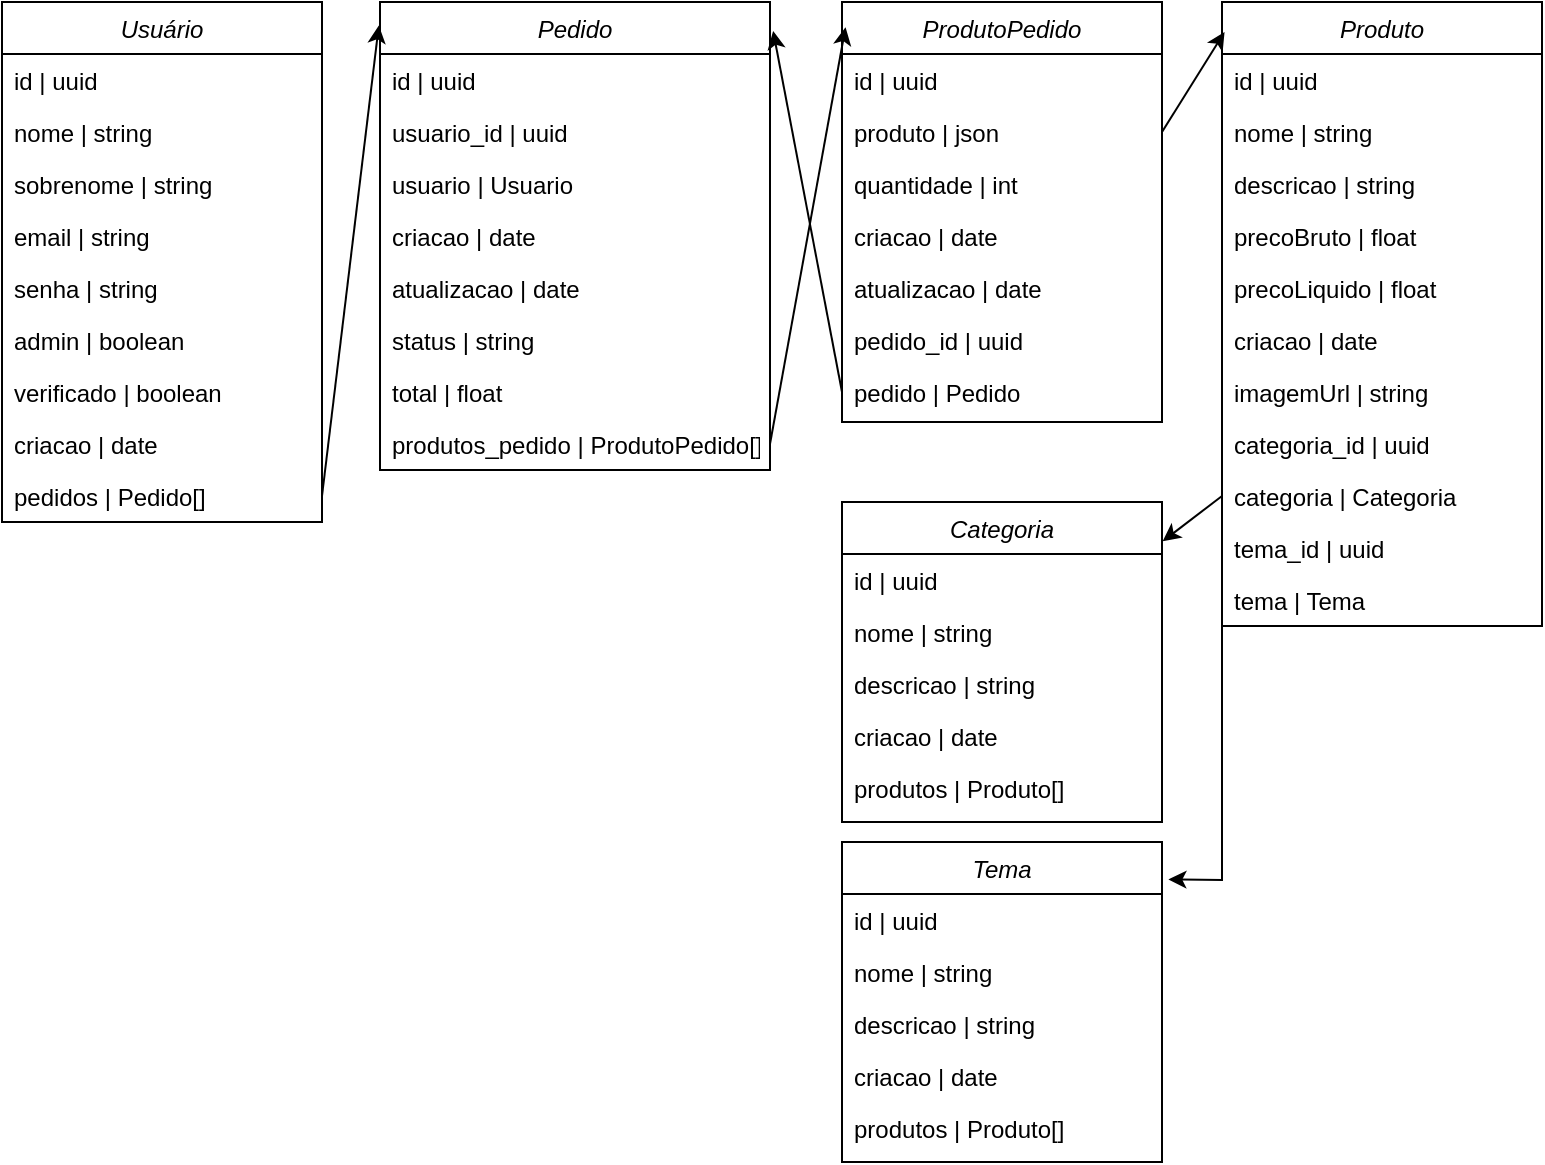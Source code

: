 <mxfile version="20.8.5" type="device"><diagram id="C5RBs43oDa-KdzZeNtuy" name="Page-1"><mxGraphModel dx="794" dy="452" grid="1" gridSize="10" guides="1" tooltips="1" connect="1" arrows="1" fold="1" page="1" pageScale="1" pageWidth="827" pageHeight="1169" math="0" shadow="0"><root><mxCell id="WIyWlLk6GJQsqaUBKTNV-0"/><mxCell id="WIyWlLk6GJQsqaUBKTNV-1" parent="WIyWlLk6GJQsqaUBKTNV-0"/><mxCell id="zkfFHV4jXpPFQw0GAbJ--0" value="Usuário" style="swimlane;fontStyle=2;align=center;verticalAlign=top;childLayout=stackLayout;horizontal=1;startSize=26;horizontalStack=0;resizeParent=1;resizeLast=0;collapsible=1;marginBottom=0;rounded=0;shadow=0;strokeWidth=1;" parent="WIyWlLk6GJQsqaUBKTNV-1" vertex="1"><mxGeometry x="30" y="260" width="160" height="260" as="geometry"><mxRectangle x="230" y="140" width="160" height="26" as="alternateBounds"/></mxGeometry></mxCell><mxCell id="zkfFHV4jXpPFQw0GAbJ--1" value="id | uuid" style="text;align=left;verticalAlign=top;spacingLeft=4;spacingRight=4;overflow=hidden;rotatable=0;points=[[0,0.5],[1,0.5]];portConstraint=eastwest;" parent="zkfFHV4jXpPFQw0GAbJ--0" vertex="1"><mxGeometry y="26" width="160" height="26" as="geometry"/></mxCell><mxCell id="zkfFHV4jXpPFQw0GAbJ--2" value="nome | string" style="text;align=left;verticalAlign=top;spacingLeft=4;spacingRight=4;overflow=hidden;rotatable=0;points=[[0,0.5],[1,0.5]];portConstraint=eastwest;rounded=0;shadow=0;html=0;" parent="zkfFHV4jXpPFQw0GAbJ--0" vertex="1"><mxGeometry y="52" width="160" height="26" as="geometry"/></mxCell><mxCell id="zkfFHV4jXpPFQw0GAbJ--3" value="sobrenome | string" style="text;align=left;verticalAlign=top;spacingLeft=4;spacingRight=4;overflow=hidden;rotatable=0;points=[[0,0.5],[1,0.5]];portConstraint=eastwest;rounded=0;shadow=0;html=0;" parent="zkfFHV4jXpPFQw0GAbJ--0" vertex="1"><mxGeometry y="78" width="160" height="26" as="geometry"/></mxCell><mxCell id="w9Sw9hoKfJTbzATSAJOB-0" value="email | string" style="text;align=left;verticalAlign=top;spacingLeft=4;spacingRight=4;overflow=hidden;rotatable=0;points=[[0,0.5],[1,0.5]];portConstraint=eastwest;rounded=0;shadow=0;html=0;" parent="zkfFHV4jXpPFQw0GAbJ--0" vertex="1"><mxGeometry y="104" width="160" height="26" as="geometry"/></mxCell><mxCell id="w9Sw9hoKfJTbzATSAJOB-25" value="senha | string" style="text;align=left;verticalAlign=top;spacingLeft=4;spacingRight=4;overflow=hidden;rotatable=0;points=[[0,0.5],[1,0.5]];portConstraint=eastwest;rounded=0;shadow=0;html=0;" parent="zkfFHV4jXpPFQw0GAbJ--0" vertex="1"><mxGeometry y="130" width="160" height="26" as="geometry"/></mxCell><mxCell id="w9Sw9hoKfJTbzATSAJOB-1" value="admin | boolean" style="text;align=left;verticalAlign=top;spacingLeft=4;spacingRight=4;overflow=hidden;rotatable=0;points=[[0,0.5],[1,0.5]];portConstraint=eastwest;rounded=0;shadow=0;html=0;" parent="zkfFHV4jXpPFQw0GAbJ--0" vertex="1"><mxGeometry y="156" width="160" height="26" as="geometry"/></mxCell><mxCell id="w9Sw9hoKfJTbzATSAJOB-26" value="verificado | boolean" style="text;align=left;verticalAlign=top;spacingLeft=4;spacingRight=4;overflow=hidden;rotatable=0;points=[[0,0.5],[1,0.5]];portConstraint=eastwest;rounded=0;shadow=0;html=0;" parent="zkfFHV4jXpPFQw0GAbJ--0" vertex="1"><mxGeometry y="182" width="160" height="26" as="geometry"/></mxCell><mxCell id="w9Sw9hoKfJTbzATSAJOB-6" value="criacao | date" style="text;align=left;verticalAlign=top;spacingLeft=4;spacingRight=4;overflow=hidden;rotatable=0;points=[[0,0.5],[1,0.5]];portConstraint=eastwest;rounded=0;shadow=0;html=0;" parent="zkfFHV4jXpPFQw0GAbJ--0" vertex="1"><mxGeometry y="208" width="160" height="26" as="geometry"/></mxCell><mxCell id="w9Sw9hoKfJTbzATSAJOB-27" value="pedidos | Pedido[]" style="text;align=left;verticalAlign=top;spacingLeft=4;spacingRight=4;overflow=hidden;rotatable=0;points=[[0,0.5],[1,0.5]];portConstraint=eastwest;rounded=0;shadow=0;html=0;" parent="zkfFHV4jXpPFQw0GAbJ--0" vertex="1"><mxGeometry y="234" width="160" height="26" as="geometry"/></mxCell><mxCell id="w9Sw9hoKfJTbzATSAJOB-8" value="Pedido" style="swimlane;fontStyle=2;align=center;verticalAlign=top;childLayout=stackLayout;horizontal=1;startSize=26;horizontalStack=0;resizeParent=1;resizeLast=0;collapsible=1;marginBottom=0;rounded=0;shadow=0;strokeWidth=1;" parent="WIyWlLk6GJQsqaUBKTNV-1" vertex="1"><mxGeometry x="219" y="260" width="195" height="234" as="geometry"><mxRectangle x="230" y="140" width="160" height="26" as="alternateBounds"/></mxGeometry></mxCell><mxCell id="w9Sw9hoKfJTbzATSAJOB-9" value="id | uuid" style="text;align=left;verticalAlign=top;spacingLeft=4;spacingRight=4;overflow=hidden;rotatable=0;points=[[0,0.5],[1,0.5]];portConstraint=eastwest;" parent="w9Sw9hoKfJTbzATSAJOB-8" vertex="1"><mxGeometry y="26" width="195" height="26" as="geometry"/></mxCell><mxCell id="w9Sw9hoKfJTbzATSAJOB-10" value="usuario_id | uuid" style="text;align=left;verticalAlign=top;spacingLeft=4;spacingRight=4;overflow=hidden;rotatable=0;points=[[0,0.5],[1,0.5]];portConstraint=eastwest;rounded=0;shadow=0;html=0;" parent="w9Sw9hoKfJTbzATSAJOB-8" vertex="1"><mxGeometry y="52" width="195" height="26" as="geometry"/></mxCell><mxCell id="w9Sw9hoKfJTbzATSAJOB-40" value="usuario | Usuario" style="text;align=left;verticalAlign=top;spacingLeft=4;spacingRight=4;overflow=hidden;rotatable=0;points=[[0,0.5],[1,0.5]];portConstraint=eastwest;rounded=0;shadow=0;html=0;" parent="w9Sw9hoKfJTbzATSAJOB-8" vertex="1"><mxGeometry y="78" width="195" height="26" as="geometry"/></mxCell><mxCell id="w9Sw9hoKfJTbzATSAJOB-14" value="criacao | date" style="text;align=left;verticalAlign=top;spacingLeft=4;spacingRight=4;overflow=hidden;rotatable=0;points=[[0,0.5],[1,0.5]];portConstraint=eastwest;rounded=0;shadow=0;html=0;" parent="w9Sw9hoKfJTbzATSAJOB-8" vertex="1"><mxGeometry y="104" width="195" height="26" as="geometry"/></mxCell><mxCell id="w9Sw9hoKfJTbzATSAJOB-15" value="atualizacao | date" style="text;align=left;verticalAlign=top;spacingLeft=4;spacingRight=4;overflow=hidden;rotatable=0;points=[[0,0.5],[1,0.5]];portConstraint=eastwest;rounded=0;shadow=0;html=0;" parent="w9Sw9hoKfJTbzATSAJOB-8" vertex="1"><mxGeometry y="130" width="195" height="26" as="geometry"/></mxCell><mxCell id="w9Sw9hoKfJTbzATSAJOB-16" value="status | string" style="text;align=left;verticalAlign=top;spacingLeft=4;spacingRight=4;overflow=hidden;rotatable=0;points=[[0,0.5],[1,0.5]];portConstraint=eastwest;rounded=0;shadow=0;html=0;" parent="w9Sw9hoKfJTbzATSAJOB-8" vertex="1"><mxGeometry y="156" width="195" height="26" as="geometry"/></mxCell><mxCell id="w9Sw9hoKfJTbzATSAJOB-51" value="total | float" style="text;align=left;verticalAlign=top;spacingLeft=4;spacingRight=4;overflow=hidden;rotatable=0;points=[[0,0.5],[1,0.5]];portConstraint=eastwest;rounded=0;shadow=0;html=0;" parent="w9Sw9hoKfJTbzATSAJOB-8" vertex="1"><mxGeometry y="182" width="195" height="26" as="geometry"/></mxCell><mxCell id="w9Sw9hoKfJTbzATSAJOB-52" value="produtos_pedido | ProdutoPedido[]" style="text;align=left;verticalAlign=top;spacingLeft=4;spacingRight=4;overflow=hidden;rotatable=0;points=[[0,0.5],[1,0.5]];portConstraint=eastwest;rounded=0;shadow=0;html=0;" parent="w9Sw9hoKfJTbzATSAJOB-8" vertex="1"><mxGeometry y="208" width="195" height="26" as="geometry"/></mxCell><mxCell id="w9Sw9hoKfJTbzATSAJOB-17" value="Produto" style="swimlane;fontStyle=2;align=center;verticalAlign=top;childLayout=stackLayout;horizontal=1;startSize=26;horizontalStack=0;resizeParent=1;resizeLast=0;collapsible=1;marginBottom=0;rounded=0;shadow=0;strokeWidth=1;" parent="WIyWlLk6GJQsqaUBKTNV-1" vertex="1"><mxGeometry x="640" y="260" width="160" height="312" as="geometry"><mxRectangle x="230" y="140" width="160" height="26" as="alternateBounds"/></mxGeometry></mxCell><mxCell id="w9Sw9hoKfJTbzATSAJOB-18" value="id | uuid" style="text;align=left;verticalAlign=top;spacingLeft=4;spacingRight=4;overflow=hidden;rotatable=0;points=[[0,0.5],[1,0.5]];portConstraint=eastwest;" parent="w9Sw9hoKfJTbzATSAJOB-17" vertex="1"><mxGeometry y="26" width="160" height="26" as="geometry"/></mxCell><mxCell id="w9Sw9hoKfJTbzATSAJOB-19" value="nome | string" style="text;align=left;verticalAlign=top;spacingLeft=4;spacingRight=4;overflow=hidden;rotatable=0;points=[[0,0.5],[1,0.5]];portConstraint=eastwest;rounded=0;shadow=0;html=0;" parent="w9Sw9hoKfJTbzATSAJOB-17" vertex="1"><mxGeometry y="52" width="160" height="26" as="geometry"/></mxCell><mxCell id="w9Sw9hoKfJTbzATSAJOB-29" value="descricao | string" style="text;align=left;verticalAlign=top;spacingLeft=4;spacingRight=4;overflow=hidden;rotatable=0;points=[[0,0.5],[1,0.5]];portConstraint=eastwest;rounded=0;shadow=0;html=0;" parent="w9Sw9hoKfJTbzATSAJOB-17" vertex="1"><mxGeometry y="78" width="160" height="26" as="geometry"/></mxCell><mxCell id="w9Sw9hoKfJTbzATSAJOB-20" value="precoBruto | float" style="text;align=left;verticalAlign=top;spacingLeft=4;spacingRight=4;overflow=hidden;rotatable=0;points=[[0,0.5],[1,0.5]];portConstraint=eastwest;rounded=0;shadow=0;html=0;" parent="w9Sw9hoKfJTbzATSAJOB-17" vertex="1"><mxGeometry y="104" width="160" height="26" as="geometry"/></mxCell><mxCell id="w9Sw9hoKfJTbzATSAJOB-28" value="precoLiquido | float" style="text;align=left;verticalAlign=top;spacingLeft=4;spacingRight=4;overflow=hidden;rotatable=0;points=[[0,0.5],[1,0.5]];portConstraint=eastwest;rounded=0;shadow=0;html=0;" parent="w9Sw9hoKfJTbzATSAJOB-17" vertex="1"><mxGeometry y="130" width="160" height="26" as="geometry"/></mxCell><mxCell id="w9Sw9hoKfJTbzATSAJOB-23" value="criacao | date" style="text;align=left;verticalAlign=top;spacingLeft=4;spacingRight=4;overflow=hidden;rotatable=0;points=[[0,0.5],[1,0.5]];portConstraint=eastwest;rounded=0;shadow=0;html=0;" parent="w9Sw9hoKfJTbzATSAJOB-17" vertex="1"><mxGeometry y="156" width="160" height="26" as="geometry"/></mxCell><mxCell id="w9Sw9hoKfJTbzATSAJOB-31" value="imagemUrl | string" style="text;align=left;verticalAlign=top;spacingLeft=4;spacingRight=4;overflow=hidden;rotatable=0;points=[[0,0.5],[1,0.5]];portConstraint=eastwest;rounded=0;shadow=0;html=0;" parent="w9Sw9hoKfJTbzATSAJOB-17" vertex="1"><mxGeometry y="182" width="160" height="26" as="geometry"/></mxCell><mxCell id="w9Sw9hoKfJTbzATSAJOB-41" value="categoria_id | uuid" style="text;align=left;verticalAlign=top;spacingLeft=4;spacingRight=4;overflow=hidden;rotatable=0;points=[[0,0.5],[1,0.5]];portConstraint=eastwest;rounded=0;shadow=0;html=0;" parent="w9Sw9hoKfJTbzATSAJOB-17" vertex="1"><mxGeometry y="208" width="160" height="26" as="geometry"/></mxCell><mxCell id="w9Sw9hoKfJTbzATSAJOB-32" value="categoria | Categoria" style="text;align=left;verticalAlign=top;spacingLeft=4;spacingRight=4;overflow=hidden;rotatable=0;points=[[0,0.5],[1,0.5]];portConstraint=eastwest;rounded=0;shadow=0;html=0;" parent="w9Sw9hoKfJTbzATSAJOB-17" vertex="1"><mxGeometry y="234" width="160" height="26" as="geometry"/></mxCell><mxCell id="w9Sw9hoKfJTbzATSAJOB-50" value="tema_id | uuid" style="text;align=left;verticalAlign=top;spacingLeft=4;spacingRight=4;overflow=hidden;rotatable=0;points=[[0,0.5],[1,0.5]];portConstraint=eastwest;rounded=0;shadow=0;html=0;" parent="w9Sw9hoKfJTbzATSAJOB-17" vertex="1"><mxGeometry y="260" width="160" height="26" as="geometry"/></mxCell><mxCell id="w9Sw9hoKfJTbzATSAJOB-33" value="tema | Tema" style="text;align=left;verticalAlign=top;spacingLeft=4;spacingRight=4;overflow=hidden;rotatable=0;points=[[0,0.5],[1,0.5]];portConstraint=eastwest;rounded=0;shadow=0;html=0;" parent="w9Sw9hoKfJTbzATSAJOB-17" vertex="1"><mxGeometry y="286" width="160" height="26" as="geometry"/></mxCell><mxCell id="w9Sw9hoKfJTbzATSAJOB-34" value="Categoria" style="swimlane;fontStyle=2;align=center;verticalAlign=top;childLayout=stackLayout;horizontal=1;startSize=26;horizontalStack=0;resizeParent=1;resizeLast=0;collapsible=1;marginBottom=0;rounded=0;shadow=0;strokeWidth=1;" parent="WIyWlLk6GJQsqaUBKTNV-1" vertex="1"><mxGeometry x="450" y="510" width="160" height="160" as="geometry"><mxRectangle x="230" y="140" width="160" height="26" as="alternateBounds"/></mxGeometry></mxCell><mxCell id="w9Sw9hoKfJTbzATSAJOB-35" value="id | uuid" style="text;align=left;verticalAlign=top;spacingLeft=4;spacingRight=4;overflow=hidden;rotatable=0;points=[[0,0.5],[1,0.5]];portConstraint=eastwest;" parent="w9Sw9hoKfJTbzATSAJOB-34" vertex="1"><mxGeometry y="26" width="160" height="26" as="geometry"/></mxCell><mxCell id="w9Sw9hoKfJTbzATSAJOB-36" value="nome | string" style="text;align=left;verticalAlign=top;spacingLeft=4;spacingRight=4;overflow=hidden;rotatable=0;points=[[0,0.5],[1,0.5]];portConstraint=eastwest;rounded=0;shadow=0;html=0;" parent="w9Sw9hoKfJTbzATSAJOB-34" vertex="1"><mxGeometry y="52" width="160" height="26" as="geometry"/></mxCell><mxCell id="w9Sw9hoKfJTbzATSAJOB-42" value="descricao | string" style="text;align=left;verticalAlign=top;spacingLeft=4;spacingRight=4;overflow=hidden;rotatable=0;points=[[0,0.5],[1,0.5]];portConstraint=eastwest;rounded=0;shadow=0;html=0;" parent="w9Sw9hoKfJTbzATSAJOB-34" vertex="1"><mxGeometry y="78" width="160" height="26" as="geometry"/></mxCell><mxCell id="w9Sw9hoKfJTbzATSAJOB-37" value="criacao | date" style="text;align=left;verticalAlign=top;spacingLeft=4;spacingRight=4;overflow=hidden;rotatable=0;points=[[0,0.5],[1,0.5]];portConstraint=eastwest;rounded=0;shadow=0;html=0;" parent="w9Sw9hoKfJTbzATSAJOB-34" vertex="1"><mxGeometry y="104" width="160" height="26" as="geometry"/></mxCell><mxCell id="w9Sw9hoKfJTbzATSAJOB-43" value="produtos | Produto[]" style="text;align=left;verticalAlign=top;spacingLeft=4;spacingRight=4;overflow=hidden;rotatable=0;points=[[0,0.5],[1,0.5]];portConstraint=eastwest;rounded=0;shadow=0;html=0;" parent="w9Sw9hoKfJTbzATSAJOB-34" vertex="1"><mxGeometry y="130" width="160" height="26" as="geometry"/></mxCell><mxCell id="w9Sw9hoKfJTbzATSAJOB-44" value="Tema" style="swimlane;fontStyle=2;align=center;verticalAlign=top;childLayout=stackLayout;horizontal=1;startSize=26;horizontalStack=0;resizeParent=1;resizeLast=0;collapsible=1;marginBottom=0;rounded=0;shadow=0;strokeWidth=1;" parent="WIyWlLk6GJQsqaUBKTNV-1" vertex="1"><mxGeometry x="450" y="680" width="160" height="160" as="geometry"><mxRectangle x="230" y="140" width="160" height="26" as="alternateBounds"/></mxGeometry></mxCell><mxCell id="w9Sw9hoKfJTbzATSAJOB-45" value="id | uuid" style="text;align=left;verticalAlign=top;spacingLeft=4;spacingRight=4;overflow=hidden;rotatable=0;points=[[0,0.5],[1,0.5]];portConstraint=eastwest;" parent="w9Sw9hoKfJTbzATSAJOB-44" vertex="1"><mxGeometry y="26" width="160" height="26" as="geometry"/></mxCell><mxCell id="w9Sw9hoKfJTbzATSAJOB-46" value="nome | string" style="text;align=left;verticalAlign=top;spacingLeft=4;spacingRight=4;overflow=hidden;rotatable=0;points=[[0,0.5],[1,0.5]];portConstraint=eastwest;rounded=0;shadow=0;html=0;" parent="w9Sw9hoKfJTbzATSAJOB-44" vertex="1"><mxGeometry y="52" width="160" height="26" as="geometry"/></mxCell><mxCell id="w9Sw9hoKfJTbzATSAJOB-47" value="descricao | string" style="text;align=left;verticalAlign=top;spacingLeft=4;spacingRight=4;overflow=hidden;rotatable=0;points=[[0,0.5],[1,0.5]];portConstraint=eastwest;rounded=0;shadow=0;html=0;" parent="w9Sw9hoKfJTbzATSAJOB-44" vertex="1"><mxGeometry y="78" width="160" height="26" as="geometry"/></mxCell><mxCell id="w9Sw9hoKfJTbzATSAJOB-48" value="criacao | date" style="text;align=left;verticalAlign=top;spacingLeft=4;spacingRight=4;overflow=hidden;rotatable=0;points=[[0,0.5],[1,0.5]];portConstraint=eastwest;rounded=0;shadow=0;html=0;" parent="w9Sw9hoKfJTbzATSAJOB-44" vertex="1"><mxGeometry y="104" width="160" height="26" as="geometry"/></mxCell><mxCell id="w9Sw9hoKfJTbzATSAJOB-49" value="produtos | Produto[]" style="text;align=left;verticalAlign=top;spacingLeft=4;spacingRight=4;overflow=hidden;rotatable=0;points=[[0,0.5],[1,0.5]];portConstraint=eastwest;rounded=0;shadow=0;html=0;" parent="w9Sw9hoKfJTbzATSAJOB-44" vertex="1"><mxGeometry y="130" width="160" height="26" as="geometry"/></mxCell><mxCell id="w9Sw9hoKfJTbzATSAJOB-63" value="ProdutoPedido" style="swimlane;fontStyle=2;align=center;verticalAlign=top;childLayout=stackLayout;horizontal=1;startSize=26;horizontalStack=0;resizeParent=1;resizeLast=0;collapsible=1;marginBottom=0;rounded=0;shadow=0;strokeWidth=1;" parent="WIyWlLk6GJQsqaUBKTNV-1" vertex="1"><mxGeometry x="450" y="260" width="160" height="210" as="geometry"><mxRectangle x="230" y="140" width="160" height="26" as="alternateBounds"/></mxGeometry></mxCell><mxCell id="w9Sw9hoKfJTbzATSAJOB-64" value="id | uuid" style="text;align=left;verticalAlign=top;spacingLeft=4;spacingRight=4;overflow=hidden;rotatable=0;points=[[0,0.5],[1,0.5]];portConstraint=eastwest;" parent="w9Sw9hoKfJTbzATSAJOB-63" vertex="1"><mxGeometry y="26" width="160" height="26" as="geometry"/></mxCell><mxCell id="w9Sw9hoKfJTbzATSAJOB-65" value="produto | json" style="text;align=left;verticalAlign=top;spacingLeft=4;spacingRight=4;overflow=hidden;rotatable=0;points=[[0,0.5],[1,0.5]];portConstraint=eastwest;rounded=0;shadow=0;html=0;" parent="w9Sw9hoKfJTbzATSAJOB-63" vertex="1"><mxGeometry y="52" width="160" height="26" as="geometry"/></mxCell><mxCell id="w9Sw9hoKfJTbzATSAJOB-66" value="quantidade | int" style="text;align=left;verticalAlign=top;spacingLeft=4;spacingRight=4;overflow=hidden;rotatable=0;points=[[0,0.5],[1,0.5]];portConstraint=eastwest;rounded=0;shadow=0;html=0;" parent="w9Sw9hoKfJTbzATSAJOB-63" vertex="1"><mxGeometry y="78" width="160" height="26" as="geometry"/></mxCell><mxCell id="w9Sw9hoKfJTbzATSAJOB-71" value="criacao | date" style="text;align=left;verticalAlign=top;spacingLeft=4;spacingRight=4;overflow=hidden;rotatable=0;points=[[0,0.5],[1,0.5]];portConstraint=eastwest;rounded=0;shadow=0;html=0;" parent="w9Sw9hoKfJTbzATSAJOB-63" vertex="1"><mxGeometry y="104" width="160" height="26" as="geometry"/></mxCell><mxCell id="w9Sw9hoKfJTbzATSAJOB-77" value="atualizacao | date" style="text;align=left;verticalAlign=top;spacingLeft=4;spacingRight=4;overflow=hidden;rotatable=0;points=[[0,0.5],[1,0.5]];portConstraint=eastwest;rounded=0;shadow=0;html=0;" parent="w9Sw9hoKfJTbzATSAJOB-63" vertex="1"><mxGeometry y="130" width="160" height="26" as="geometry"/></mxCell><mxCell id="w9Sw9hoKfJTbzATSAJOB-78" value="pedido_id | uuid" style="text;align=left;verticalAlign=top;spacingLeft=4;spacingRight=4;overflow=hidden;rotatable=0;points=[[0,0.5],[1,0.5]];portConstraint=eastwest;rounded=0;shadow=0;html=0;" parent="w9Sw9hoKfJTbzATSAJOB-63" vertex="1"><mxGeometry y="156" width="160" height="26" as="geometry"/></mxCell><mxCell id="w9Sw9hoKfJTbzATSAJOB-79" value="pedido | Pedido" style="text;align=left;verticalAlign=top;spacingLeft=4;spacingRight=4;overflow=hidden;rotatable=0;points=[[0,0.5],[1,0.5]];portConstraint=eastwest;rounded=0;shadow=0;html=0;" parent="w9Sw9hoKfJTbzATSAJOB-63" vertex="1"><mxGeometry y="182" width="160" height="26" as="geometry"/></mxCell><mxCell id="w9Sw9hoKfJTbzATSAJOB-80" value="" style="endArrow=classic;html=1;rounded=0;exitX=1;exitY=0.5;exitDx=0;exitDy=0;entryX=-0.003;entryY=0.05;entryDx=0;entryDy=0;entryPerimeter=0;" parent="WIyWlLk6GJQsqaUBKTNV-1" source="w9Sw9hoKfJTbzATSAJOB-27" target="w9Sw9hoKfJTbzATSAJOB-8" edge="1"><mxGeometry width="50" height="50" relative="1" as="geometry"><mxPoint x="590" y="500" as="sourcePoint"/><mxPoint x="640" y="450" as="targetPoint"/></mxGeometry></mxCell><mxCell id="w9Sw9hoKfJTbzATSAJOB-81" value="" style="endArrow=classic;html=1;rounded=0;exitX=1;exitY=0.5;exitDx=0;exitDy=0;entryX=0.011;entryY=0.06;entryDx=0;entryDy=0;entryPerimeter=0;" parent="WIyWlLk6GJQsqaUBKTNV-1" source="w9Sw9hoKfJTbzATSAJOB-52" target="w9Sw9hoKfJTbzATSAJOB-63" edge="1"><mxGeometry width="50" height="50" relative="1" as="geometry"><mxPoint x="590" y="500" as="sourcePoint"/><mxPoint x="640" y="450" as="targetPoint"/></mxGeometry></mxCell><mxCell id="w9Sw9hoKfJTbzATSAJOB-83" value="" style="endArrow=classic;html=1;rounded=0;exitX=0;exitY=0.5;exitDx=0;exitDy=0;entryX=1.008;entryY=0.062;entryDx=0;entryDy=0;entryPerimeter=0;" parent="WIyWlLk6GJQsqaUBKTNV-1" source="w9Sw9hoKfJTbzATSAJOB-79" target="w9Sw9hoKfJTbzATSAJOB-8" edge="1"><mxGeometry width="50" height="50" relative="1" as="geometry"><mxPoint x="590" y="500" as="sourcePoint"/><mxPoint x="640" y="450" as="targetPoint"/></mxGeometry></mxCell><mxCell id="w9Sw9hoKfJTbzATSAJOB-84" value="" style="endArrow=classic;html=1;rounded=0;exitX=1;exitY=0.5;exitDx=0;exitDy=0;entryX=0.008;entryY=0.048;entryDx=0;entryDy=0;entryPerimeter=0;" parent="WIyWlLk6GJQsqaUBKTNV-1" source="w9Sw9hoKfJTbzATSAJOB-65" target="w9Sw9hoKfJTbzATSAJOB-17" edge="1"><mxGeometry width="50" height="50" relative="1" as="geometry"><mxPoint x="590" y="500" as="sourcePoint"/><mxPoint x="640" y="450" as="targetPoint"/></mxGeometry></mxCell><mxCell id="w9Sw9hoKfJTbzATSAJOB-85" value="" style="endArrow=classic;html=1;rounded=0;entryX=1.02;entryY=0.117;entryDx=0;entryDy=0;exitX=0;exitY=0.5;exitDx=0;exitDy=0;entryPerimeter=0;" parent="WIyWlLk6GJQsqaUBKTNV-1" source="w9Sw9hoKfJTbzATSAJOB-33" target="w9Sw9hoKfJTbzATSAJOB-44" edge="1"><mxGeometry width="50" height="50" relative="1" as="geometry"><mxPoint x="460" y="640" as="sourcePoint"/><mxPoint x="640" y="550" as="targetPoint"/><Array as="points"><mxPoint x="640" y="699"/></Array></mxGeometry></mxCell><mxCell id="w9Sw9hoKfJTbzATSAJOB-86" value="" style="endArrow=classic;html=1;rounded=0;exitX=0;exitY=0.5;exitDx=0;exitDy=0;entryX=1.002;entryY=0.123;entryDx=0;entryDy=0;entryPerimeter=0;" parent="WIyWlLk6GJQsqaUBKTNV-1" source="w9Sw9hoKfJTbzATSAJOB-32" target="w9Sw9hoKfJTbzATSAJOB-34" edge="1"><mxGeometry width="50" height="50" relative="1" as="geometry"><mxPoint x="590" y="600" as="sourcePoint"/><mxPoint x="640" y="550" as="targetPoint"/></mxGeometry></mxCell></root></mxGraphModel></diagram></mxfile>